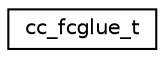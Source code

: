 digraph "Graphical Class Hierarchy"
{
 // LATEX_PDF_SIZE
  edge [fontname="Helvetica",fontsize="10",labelfontname="Helvetica",labelfontsize="10"];
  node [fontname="Helvetica",fontsize="10",shape=record];
  rankdir="LR";
  Node0 [label="cc_fcglue_t",height=0.2,width=0.4,color="black", fillcolor="white", style="filled",URL="$structcc__fcglue__t.html",tooltip=" "];
}
